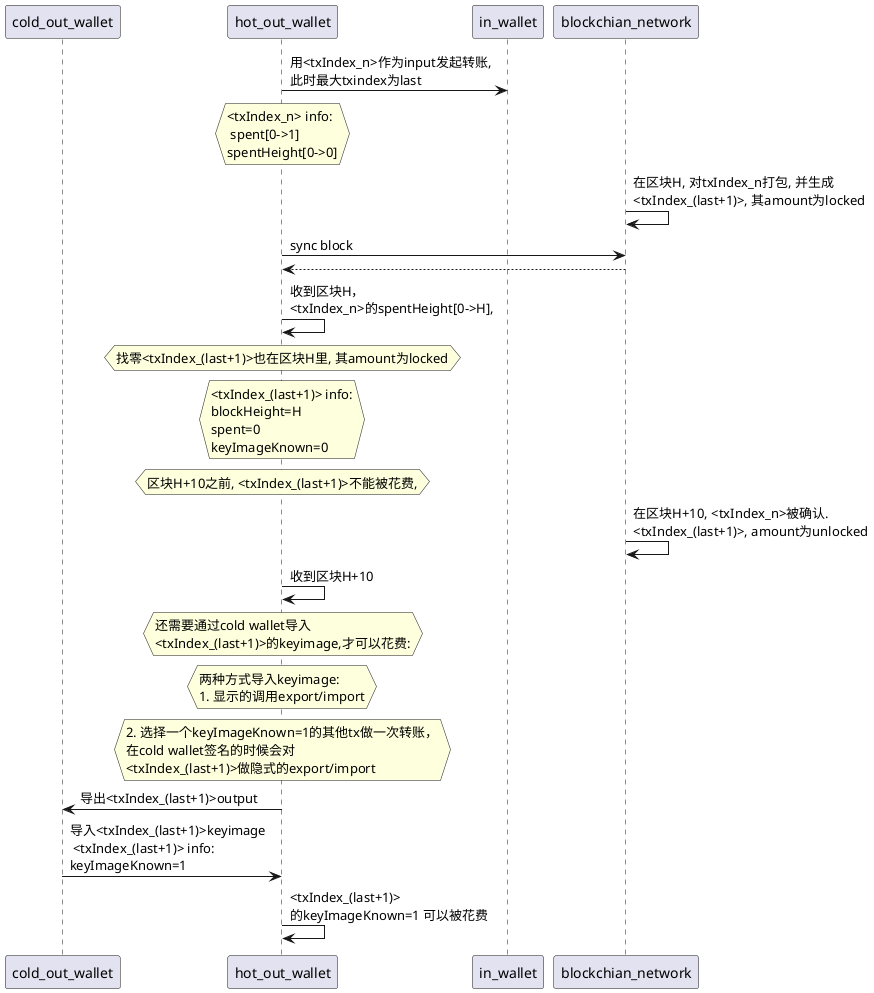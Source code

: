 @startuml

participant cold_out_wallet
participant hot_out_wallet
participant in_wallet
participant blockchian_network


hot_out_wallet -> in_wallet: 用<txIndex_n>作为input发起转账,\n此时最大txindex为last
hnote over hot_out_wallet : <txIndex_n> info:\n spent[0->1]\nspentHeight[0->0]



blockchian_network -> blockchian_network: 在区块H, 对txIndex_n打包, 并生成\n<txIndex_(last+1)>, 其amount为locked

hot_out_wallet -> blockchian_network: sync block
hot_out_wallet <-- blockchian_network:

hot_out_wallet -> hot_out_wallet: 收到区块H，\n<txIndex_n>的spentHeight[0->H],


hnote over hot_out_wallet: 找零<txIndex_(last+1)>也在区块H里, 其amount为locked

hnote over hot_out_wallet: <txIndex_(last+1)> info:\nblockHeight=H \nspent=0 \nkeyImageKnown=0

hnote over hot_out_wallet: 区块H+10之前, <txIndex_(last+1)>不能被花费,

blockchian_network -> blockchian_network: 在区块H+10, <txIndex_n>被确认.\n<txIndex_(last+1)>, amount为unlocked

hot_out_wallet -> hot_out_wallet: 收到区块H+10


hnote over hot_out_wallet: 还需要通过cold wallet导入\n<txIndex_(last+1)>的keyimage,才可以花费:

hnote over hot_out_wallet: 两种方式导入keyimage:\n1. 显示的调用export/import
hnote over hot_out_wallet: 2. 选择一个keyImageKnown=1的其他tx做一次转账，\n在cold wallet签名的时候会对\n<txIndex_(last+1)>做隐式的export/import


hot_out_wallet -> cold_out_wallet: 导出<txIndex_(last+1)>output

cold_out_wallet -> hot_out_wallet: 导入<txIndex_(last+1)>keyimage\n <txIndex_(last+1)> info:\nkeyImageKnown=1

hot_out_wallet -> hot_out_wallet: <txIndex_(last+1)>\n的keyImageKnown=1 可以被花费


@enduml
